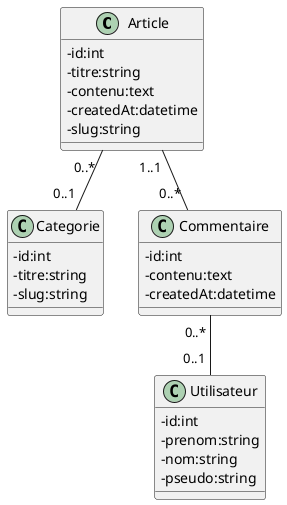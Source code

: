 @startuml
skinparam classAttributeIconsize 0
class Article{
-id:int
-titre:string
-contenu:text
-createdAt:datetime
-slug:string
}
class Categorie{
-id:int
-titre:string
-slug:string
}
class Commentaire{
-id:int
-contenu:text
-createdAt:datetime
}
class Utilisateur{
-id:int
-prenom:string
-nom:string
-pseudo:string
}

Commentaire"0..* "--"0..1 "Utilisateur
Article"1..1 "--"0..* "Commentaire
Article"0..* "--"0..1 "Categorie

@enduml
